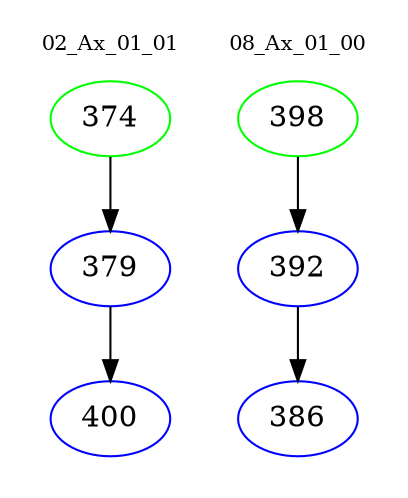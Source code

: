 digraph{
subgraph cluster_0 {
color = white
label = "02_Ax_01_01";
fontsize=10;
T0_374 [label="374", color="green"]
T0_374 -> T0_379 [color="black"]
T0_379 [label="379", color="blue"]
T0_379 -> T0_400 [color="black"]
T0_400 [label="400", color="blue"]
}
subgraph cluster_1 {
color = white
label = "08_Ax_01_00";
fontsize=10;
T1_398 [label="398", color="green"]
T1_398 -> T1_392 [color="black"]
T1_392 [label="392", color="blue"]
T1_392 -> T1_386 [color="black"]
T1_386 [label="386", color="blue"]
}
}
